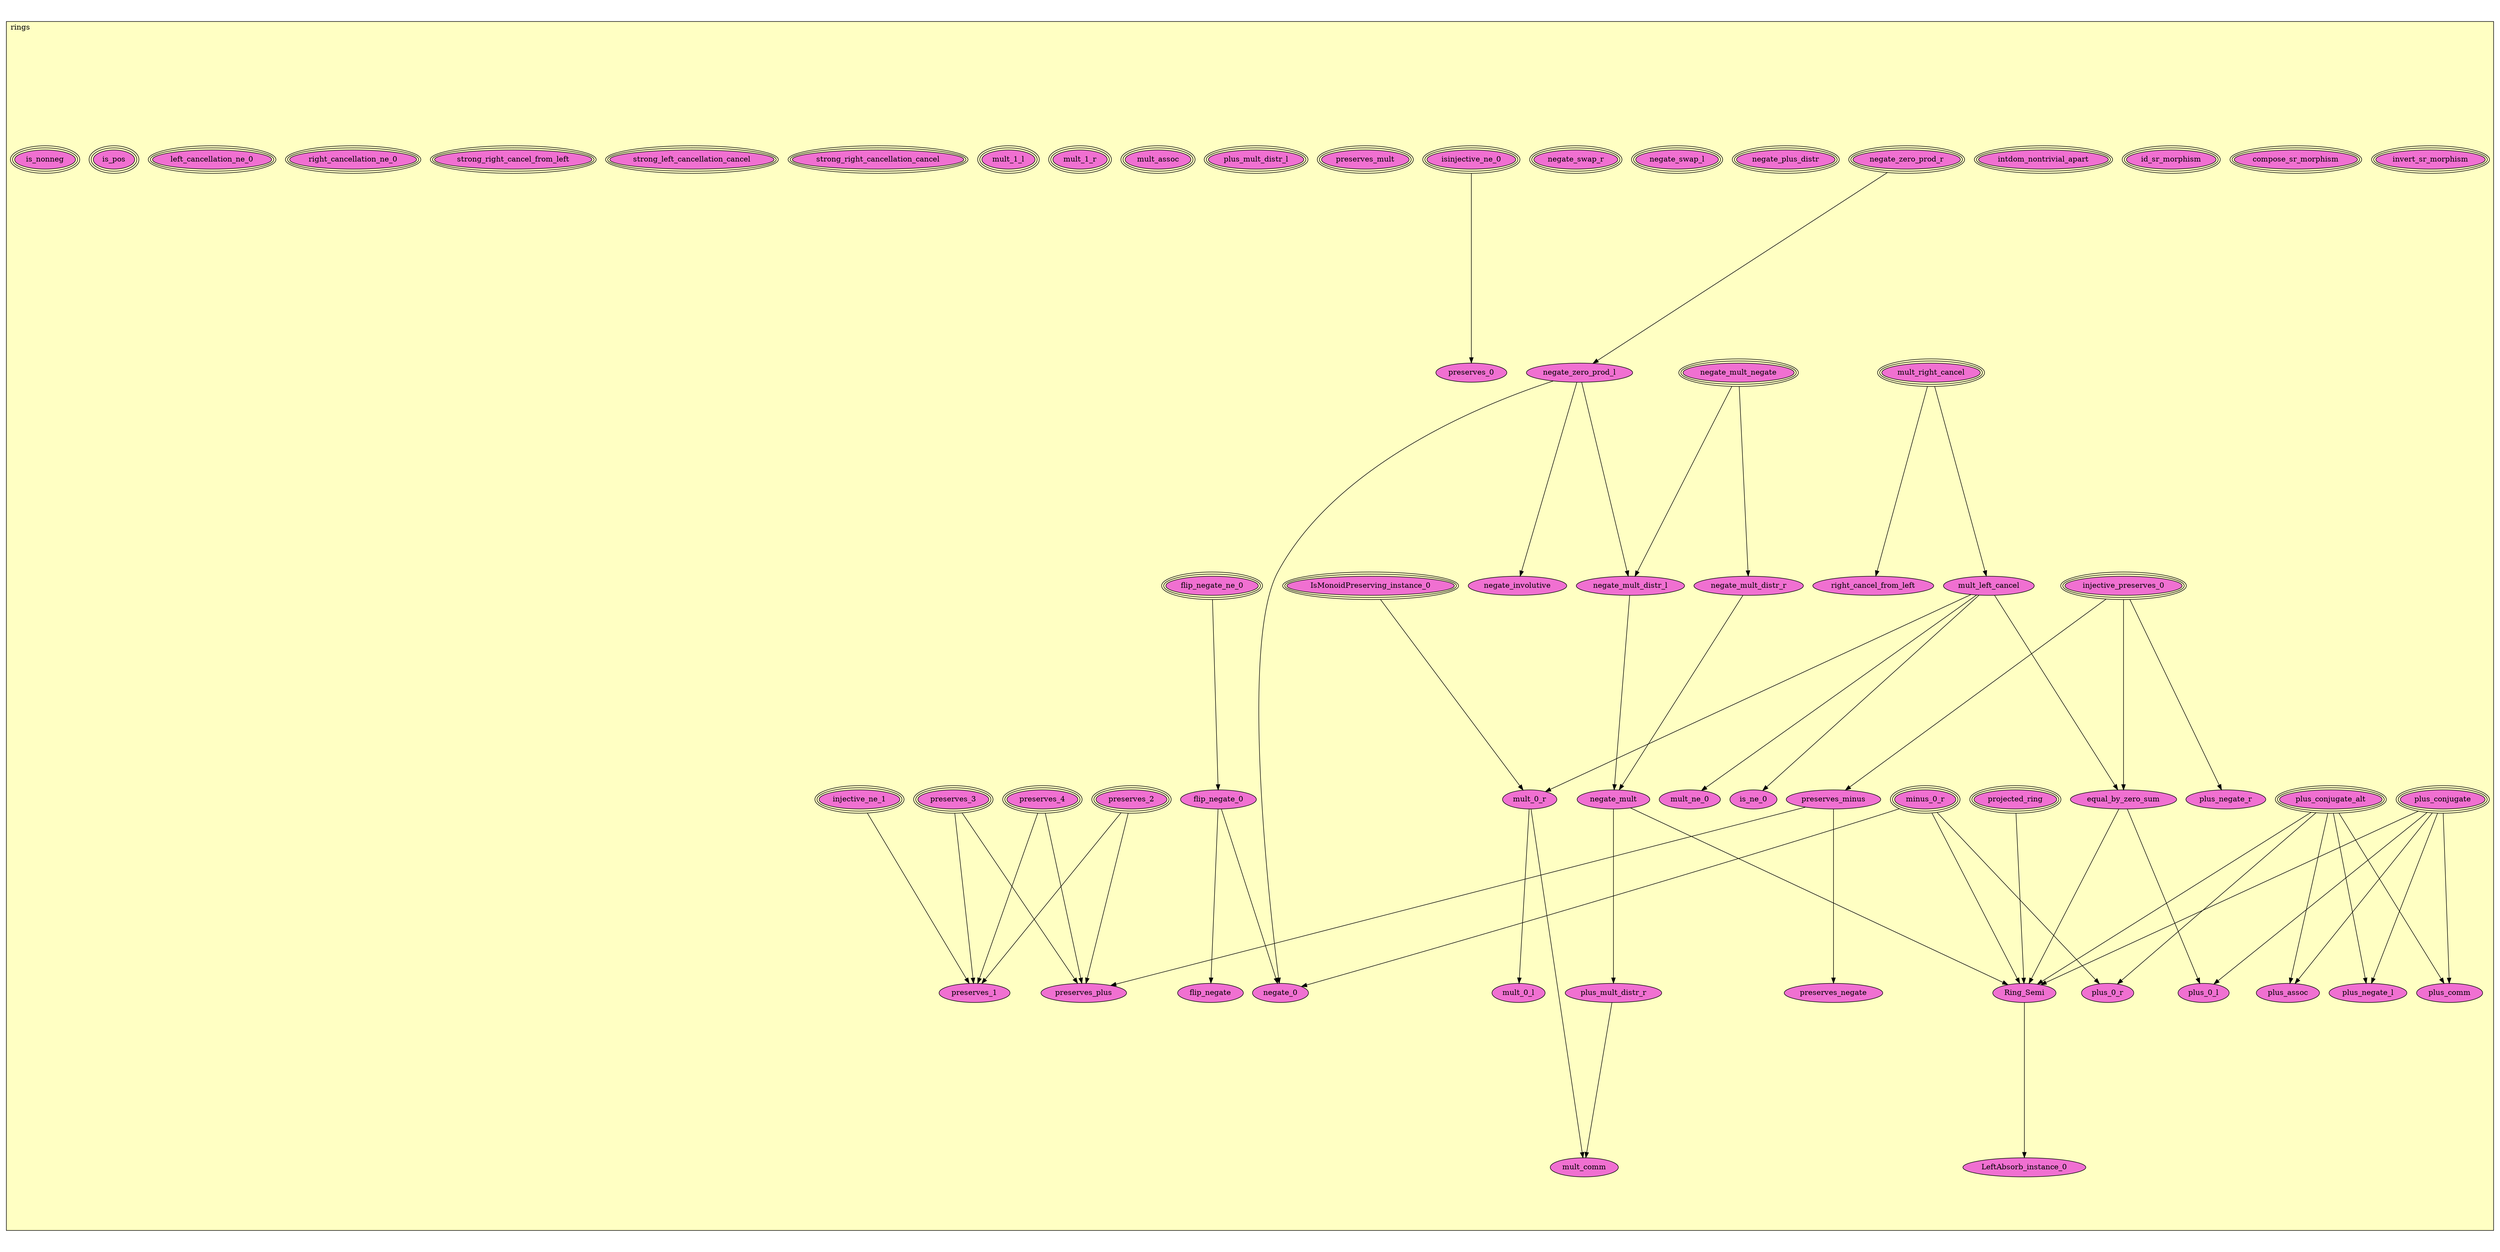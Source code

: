 digraph HoTT_Classes_theory_rings {
  graph [ratio=0.5]
  node [style=filled]
rings_invert_sr_morphism [label="invert_sr_morphism", URL=<rings.html#invert_sr_morphism>, peripheries=3, fillcolor="#F070D1"] ;
rings_compose_sr_morphism [label="compose_sr_morphism", URL=<rings.html#compose_sr_morphism>, peripheries=3, fillcolor="#F070D1"] ;
rings_id_sr_morphism [label="id_sr_morphism", URL=<rings.html#id_sr_morphism>, peripheries=3, fillcolor="#F070D1"] ;
rings_projected_ring [label="projected_ring", URL=<rings.html#projected_ring>, peripheries=3, fillcolor="#F070D1"] ;
rings_injective_preserves_0 [label="injective_preserves_0", URL=<rings.html#injective_preserves_0>, peripheries=3, fillcolor="#F070D1"] ;
rings_preserves_minus [label="preserves_minus", URL=<rings.html#preserves_minus>, fillcolor="#F070D1"] ;
rings_preserves_negate [label="preserves_negate", URL=<rings.html#preserves_negate>, fillcolor="#F070D1"] ;
rings_intdom_nontrivial_apart [label="intdom_nontrivial_apart", URL=<rings.html#intdom_nontrivial_apart>, peripheries=3, fillcolor="#F070D1"] ;
rings_plus_conjugate_alt [label="plus_conjugate_alt", URL=<rings.html#plus_conjugate_alt>, peripheries=3, fillcolor="#F070D1"] ;
rings_plus_conjugate [label="plus_conjugate", URL=<rings.html#plus_conjugate>, peripheries=3, fillcolor="#F070D1"] ;
rings_mult_right_cancel [label="mult_right_cancel", URL=<rings.html#mult_right_cancel>, peripheries=3, fillcolor="#F070D1"] ;
rings_mult_left_cancel [label="mult_left_cancel", URL=<rings.html#mult_left_cancel>, fillcolor="#F070D1"] ;
rings_negate_zero_prod_r [label="negate_zero_prod_r", URL=<rings.html#negate_zero_prod_r>, peripheries=3, fillcolor="#F070D1"] ;
rings_negate_zero_prod_l [label="negate_zero_prod_l", URL=<rings.html#negate_zero_prod_l>, fillcolor="#F070D1"] ;
rings_flip_negate_ne_0 [label="flip_negate_ne_0", URL=<rings.html#flip_negate_ne_0>, peripheries=3, fillcolor="#F070D1"] ;
rings_flip_negate_0 [label="flip_negate_0", URL=<rings.html#flip_negate_0>, fillcolor="#F070D1"] ;
rings_flip_negate [label="flip_negate", URL=<rings.html#flip_negate>, fillcolor="#F070D1"] ;
rings_equal_by_zero_sum [label="equal_by_zero_sum", URL=<rings.html#equal_by_zero_sum>, fillcolor="#F070D1"] ;
rings_minus_0_r [label="minus_0_r", URL=<rings.html#minus_0_r>, peripheries=3, fillcolor="#F070D1"] ;
rings_negate_0 [label="negate_0", URL=<rings.html#negate_0>, fillcolor="#F070D1"] ;
rings_negate_mult_negate [label="negate_mult_negate", URL=<rings.html#negate_mult_negate>, peripheries=3, fillcolor="#F070D1"] ;
rings_negate_mult_distr_r [label="negate_mult_distr_r", URL=<rings.html#negate_mult_distr_r>, fillcolor="#F070D1"] ;
rings_negate_mult_distr_l [label="negate_mult_distr_l", URL=<rings.html#negate_mult_distr_l>, fillcolor="#F070D1"] ;
rings_negate_mult [label="negate_mult", URL=<rings.html#negate_mult>, fillcolor="#F070D1"] ;
rings_negate_plus_distr [label="negate_plus_distr", URL=<rings.html#negate_plus_distr>, peripheries=3, fillcolor="#F070D1"] ;
rings_negate_swap_l [label="negate_swap_l", URL=<rings.html#negate_swap_l>, peripheries=3, fillcolor="#F070D1"] ;
rings_negate_swap_r [label="negate_swap_r", URL=<rings.html#negate_swap_r>, peripheries=3, fillcolor="#F070D1"] ;
rings_plus_negate_l [label="plus_negate_l", URL=<rings.html#plus_negate_l>, fillcolor="#F070D1"] ;
rings_plus_negate_r [label="plus_negate_r", URL=<rings.html#plus_negate_r>, fillcolor="#F070D1"] ;
rings_negate_involutive [label="negate_involutive", URL=<rings.html#negate_involutive>, fillcolor="#F070D1"] ;
rings_Ring_Semi [label="Ring_Semi", URL=<rings.html#Ring_Semi>, fillcolor="#F070D1"] ;
rings_LeftAbsorb_instance_0 [label="LeftAbsorb_instance_0", URL=<rings.html#LeftAbsorb_instance_0>, fillcolor="#F070D1"] ;
rings_injective_ne_1 [label="injective_ne_1", URL=<rings.html#injective_ne_1>, peripheries=3, fillcolor="#F070D1"] ;
rings_isinjective_ne_0 [label="isinjective_ne_0", URL=<rings.html#isinjective_ne_0>, peripheries=3, fillcolor="#F070D1"] ;
rings_preserves_4 [label="preserves_4", URL=<rings.html#preserves_4>, peripheries=3, fillcolor="#F070D1"] ;
rings_preserves_3 [label="preserves_3", URL=<rings.html#preserves_3>, peripheries=3, fillcolor="#F070D1"] ;
rings_preserves_2 [label="preserves_2", URL=<rings.html#preserves_2>, peripheries=3, fillcolor="#F070D1"] ;
rings_preserves_plus [label="preserves_plus", URL=<rings.html#preserves_plus>, fillcolor="#F070D1"] ;
rings_preserves_mult [label="preserves_mult", URL=<rings.html#preserves_mult>, peripheries=3, fillcolor="#F070D1"] ;
rings_preserves_1 [label="preserves_1", URL=<rings.html#preserves_1>, fillcolor="#F070D1"] ;
rings_preserves_0 [label="preserves_0", URL=<rings.html#preserves_0>, fillcolor="#F070D1"] ;
rings_IsMonoidPreserving_instance_0 [label="IsMonoidPreserving_instance_0", URL=<rings.html#IsMonoidPreserving_instance_0>, peripheries=3, fillcolor="#F070D1"] ;
rings_plus_mult_distr_l [label="plus_mult_distr_l", URL=<rings.html#plus_mult_distr_l>, peripheries=3, fillcolor="#F070D1"] ;
rings_plus_mult_distr_r [label="plus_mult_distr_r", URL=<rings.html#plus_mult_distr_r>, fillcolor="#F070D1"] ;
rings_mult_0_r [label="mult_0_r", URL=<rings.html#mult_0_r>, fillcolor="#F070D1"] ;
rings_mult_0_l [label="mult_0_l", URL=<rings.html#mult_0_l>, fillcolor="#F070D1"] ;
rings_mult_comm [label="mult_comm", URL=<rings.html#mult_comm>, fillcolor="#F070D1"] ;
rings_plus_comm [label="plus_comm", URL=<rings.html#plus_comm>, fillcolor="#F070D1"] ;
rings_mult_assoc [label="mult_assoc", URL=<rings.html#mult_assoc>, peripheries=3, fillcolor="#F070D1"] ;
rings_plus_assoc [label="plus_assoc", URL=<rings.html#plus_assoc>, fillcolor="#F070D1"] ;
rings_mult_1_r [label="mult_1_r", URL=<rings.html#mult_1_r>, peripheries=3, fillcolor="#F070D1"] ;
rings_mult_1_l [label="mult_1_l", URL=<rings.html#mult_1_l>, peripheries=3, fillcolor="#F070D1"] ;
rings_plus_0_l [label="plus_0_l", URL=<rings.html#plus_0_l>, fillcolor="#F070D1"] ;
rings_plus_0_r [label="plus_0_r", URL=<rings.html#plus_0_r>, fillcolor="#F070D1"] ;
rings_mult_ne_0 [label="mult_ne_0", URL=<rings.html#mult_ne_0>, fillcolor="#F070D1"] ;
rings_strong_right_cancellation_cancel [label="strong_right_cancellation_cancel", URL=<rings.html#strong_right_cancellation_cancel>, peripheries=3, fillcolor="#F070D1"] ;
rings_strong_left_cancellation_cancel [label="strong_left_cancellation_cancel", URL=<rings.html#strong_left_cancellation_cancel>, peripheries=3, fillcolor="#F070D1"] ;
rings_strong_right_cancel_from_left [label="strong_right_cancel_from_left", URL=<rings.html#strong_right_cancel_from_left>, peripheries=3, fillcolor="#F070D1"] ;
rings_right_cancel_from_left [label="right_cancel_from_left", URL=<rings.html#right_cancel_from_left>, fillcolor="#F070D1"] ;
rings_right_cancellation_ne_0 [label="right_cancellation_ne_0", URL=<rings.html#right_cancellation_ne_0>, peripheries=3, fillcolor="#F070D1"] ;
rings_left_cancellation_ne_0 [label="left_cancellation_ne_0", URL=<rings.html#left_cancellation_ne_0>, peripheries=3, fillcolor="#F070D1"] ;
rings_is_pos [label="is_pos", URL=<rings.html#is_pos>, peripheries=3, fillcolor="#F070D1"] ;
rings_is_nonneg [label="is_nonneg", URL=<rings.html#is_nonneg>, peripheries=3, fillcolor="#F070D1"] ;
rings_is_ne_0 [label="is_ne_0", URL=<rings.html#is_ne_0>, fillcolor="#F070D1"] ;
  rings_projected_ring -> rings_Ring_Semi [] ;
  rings_injective_preserves_0 -> rings_preserves_minus [] ;
  rings_injective_preserves_0 -> rings_equal_by_zero_sum [] ;
  rings_injective_preserves_0 -> rings_plus_negate_r [] ;
  rings_preserves_minus -> rings_preserves_negate [] ;
  rings_preserves_minus -> rings_preserves_plus [] ;
  rings_plus_conjugate_alt -> rings_plus_negate_l [] ;
  rings_plus_conjugate_alt -> rings_Ring_Semi [] ;
  rings_plus_conjugate_alt -> rings_plus_comm [] ;
  rings_plus_conjugate_alt -> rings_plus_assoc [] ;
  rings_plus_conjugate_alt -> rings_plus_0_r [] ;
  rings_plus_conjugate -> rings_plus_negate_l [] ;
  rings_plus_conjugate -> rings_Ring_Semi [] ;
  rings_plus_conjugate -> rings_plus_comm [] ;
  rings_plus_conjugate -> rings_plus_assoc [] ;
  rings_plus_conjugate -> rings_plus_0_l [] ;
  rings_mult_right_cancel -> rings_mult_left_cancel [] ;
  rings_mult_right_cancel -> rings_right_cancel_from_left [] ;
  rings_mult_left_cancel -> rings_equal_by_zero_sum [] ;
  rings_mult_left_cancel -> rings_mult_0_r [] ;
  rings_mult_left_cancel -> rings_mult_ne_0 [] ;
  rings_mult_left_cancel -> rings_is_ne_0 [] ;
  rings_negate_zero_prod_r -> rings_negate_zero_prod_l [] ;
  rings_negate_zero_prod_l -> rings_negate_0 [] ;
  rings_negate_zero_prod_l -> rings_negate_mult_distr_l [] ;
  rings_negate_zero_prod_l -> rings_negate_involutive [] ;
  rings_flip_negate_ne_0 -> rings_flip_negate_0 [] ;
  rings_flip_negate_0 -> rings_flip_negate [] ;
  rings_flip_negate_0 -> rings_negate_0 [] ;
  rings_equal_by_zero_sum -> rings_Ring_Semi [] ;
  rings_equal_by_zero_sum -> rings_plus_0_l [] ;
  rings_minus_0_r -> rings_negate_0 [] ;
  rings_minus_0_r -> rings_Ring_Semi [] ;
  rings_minus_0_r -> rings_plus_0_r [] ;
  rings_negate_mult_negate -> rings_negate_mult_distr_r [] ;
  rings_negate_mult_negate -> rings_negate_mult_distr_l [] ;
  rings_negate_mult_distr_r -> rings_negate_mult [] ;
  rings_negate_mult_distr_l -> rings_negate_mult [] ;
  rings_negate_mult -> rings_Ring_Semi [] ;
  rings_negate_mult -> rings_plus_mult_distr_r [] ;
  rings_Ring_Semi -> rings_LeftAbsorb_instance_0 [] ;
  rings_injective_ne_1 -> rings_preserves_1 [] ;
  rings_isinjective_ne_0 -> rings_preserves_0 [] ;
  rings_preserves_4 -> rings_preserves_plus [] ;
  rings_preserves_4 -> rings_preserves_1 [] ;
  rings_preserves_3 -> rings_preserves_plus [] ;
  rings_preserves_3 -> rings_preserves_1 [] ;
  rings_preserves_2 -> rings_preserves_plus [] ;
  rings_preserves_2 -> rings_preserves_1 [] ;
  rings_IsMonoidPreserving_instance_0 -> rings_mult_0_r [] ;
  rings_plus_mult_distr_r -> rings_mult_comm [] ;
  rings_mult_0_r -> rings_mult_0_l [] ;
  rings_mult_0_r -> rings_mult_comm [] ;
subgraph cluster_rings { label="rings"; fillcolor="#FFFFC3"; labeljust=l; style=filled 
rings_is_ne_0; rings_is_nonneg; rings_is_pos; rings_left_cancellation_ne_0; rings_right_cancellation_ne_0; rings_right_cancel_from_left; rings_strong_right_cancel_from_left; rings_strong_left_cancellation_cancel; rings_strong_right_cancellation_cancel; rings_mult_ne_0; rings_plus_0_r; rings_plus_0_l; rings_mult_1_l; rings_mult_1_r; rings_plus_assoc; rings_mult_assoc; rings_plus_comm; rings_mult_comm; rings_mult_0_l; rings_mult_0_r; rings_plus_mult_distr_r; rings_plus_mult_distr_l; rings_IsMonoidPreserving_instance_0; rings_preserves_0; rings_preserves_1; rings_preserves_mult; rings_preserves_plus; rings_preserves_2; rings_preserves_3; rings_preserves_4; rings_isinjective_ne_0; rings_injective_ne_1; rings_LeftAbsorb_instance_0; rings_Ring_Semi; rings_negate_involutive; rings_plus_negate_r; rings_plus_negate_l; rings_negate_swap_r; rings_negate_swap_l; rings_negate_plus_distr; rings_negate_mult; rings_negate_mult_distr_l; rings_negate_mult_distr_r; rings_negate_mult_negate; rings_negate_0; rings_minus_0_r; rings_equal_by_zero_sum; rings_flip_negate; rings_flip_negate_0; rings_flip_negate_ne_0; rings_negate_zero_prod_l; rings_negate_zero_prod_r; rings_mult_left_cancel; rings_mult_right_cancel; rings_plus_conjugate; rings_plus_conjugate_alt; rings_intdom_nontrivial_apart; rings_preserves_negate; rings_preserves_minus; rings_injective_preserves_0; rings_projected_ring; rings_id_sr_morphism; rings_compose_sr_morphism; rings_invert_sr_morphism; };
} /* END */
